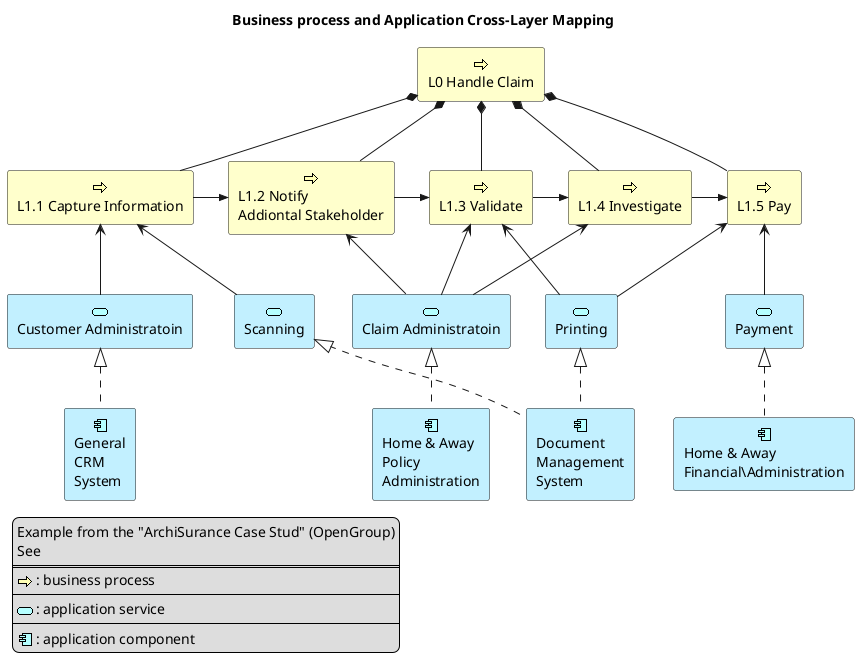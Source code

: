 @startuml
title Business process and Application Cross-Layer Mapping

sprite $bProcess jar:archimate/business-process
sprite $aService jar:archimate/application-service
sprite $aComponent jar:archimate/application-component

archimate #Business "L0 Handle Claim" as HC <<business-process>>
archimate #Business "L1.1 Capture Information" as CI <<business-process>>
archimate #Business "L1.2 Notify\nAddiontal Stakeholder" as NAS <<business-process>>
archimate #Business "L1.3 Validate" as V <<business-process>>
archimate #Business "L1.4 Investigate" as I <<business-process>>
archimate #Business "L1.5 Pay" as P <<business-process>>

HC *-down- CI
HC *-down- NAS
HC *-down- V
HC *-down- I
HC *-down- P

CI -right->> NAS
NAS -right->> V
V -right->> I
I -right->> P

archimate #Application "Customer Administratoin" as CUA <<application-service>>
archimate #Application "Scanning" as S <<application-service>>
archimate #Application "Claim Administratoin" as CLA <<application-service>>
archimate #Application "Printing" as PRN <<application-service>>
archimate #Application "Payment" as Payment <<application-service>>

CUA -up-> CI
S -up-> CI
CLA -up-> NAS
CLA -up-> V
CLA -up-> I
PRN -up-> V
PRN -up-> P
Payment -up-> P

archimate #Application "General\nCRM\nSystem" as CRM <<application-component>>
archimate #Application "Home & Away\nPolicy\nAdministration" as HAPA <<application-component>>
archimate #Application "Document\nManagement\nSystem" as DMS <<application-component>>
archimate #Application "Home & Away\nFinancial\Administration" as HFPA <<application-component>>

CRM .up.|> CUA
DMS .up.|> S
DMS .up.|> PRN
HAPA .up.|> CLA
HFPA .up.|> Payment

legend left
Example from the "ArchiSurance Case Stud" (OpenGroup)
See
====
<$bProcess> : business process
----
<$aService> : application service
----
<$aComponent> : application component
endlegend

@enduml